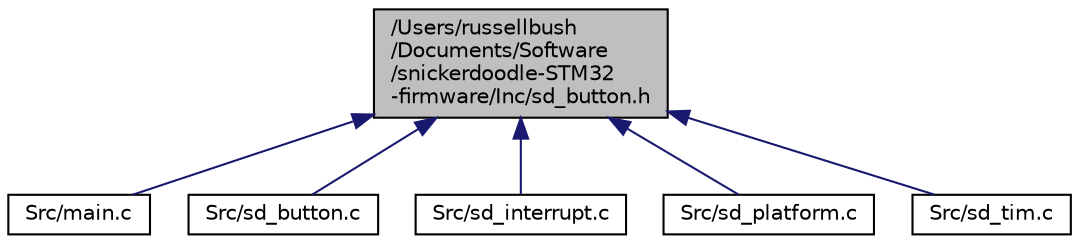 digraph "/Users/russellbush/Documents/Software/snickerdoodle-STM32-firmware/Inc/sd_button.h"
{
  edge [fontname="Helvetica",fontsize="10",labelfontname="Helvetica",labelfontsize="10"];
  node [fontname="Helvetica",fontsize="10",shape=record];
  Node1 [label="/Users/russellbush\l/Documents/Software\l/snickerdoodle-STM32\l-firmware/Inc/sd_button.h",height=0.2,width=0.4,color="black", fillcolor="grey75", style="filled", fontcolor="black"];
  Node1 -> Node2 [dir="back",color="midnightblue",fontsize="10",style="solid"];
  Node2 [label="Src/main.c",height=0.2,width=0.4,color="black", fillcolor="white", style="filled",URL="$main_8c.html",tooltip="Platform Controller Main Program Body  FreeBSD. "];
  Node1 -> Node3 [dir="back",color="midnightblue",fontsize="10",style="solid"];
  Node3 [label="Src/sd_button.c",height=0.2,width=0.4,color="black", fillcolor="white", style="filled",URL="$sd__button_8c.html",tooltip="Button handling  FreeBSD. "];
  Node1 -> Node4 [dir="back",color="midnightblue",fontsize="10",style="solid"];
  Node4 [label="Src/sd_interrupt.c",height=0.2,width=0.4,color="black", fillcolor="white", style="filled",URL="$sd__interrupt_8c.html",tooltip="Interrupt Handlers  FreeBSD. "];
  Node1 -> Node5 [dir="back",color="midnightblue",fontsize="10",style="solid"];
  Node5 [label="Src/sd_platform.c",height=0.2,width=0.4,color="black", fillcolor="white", style="filled",URL="$sd__platform_8c.html",tooltip="Snickerdoodle Platform Controller Functions  FreeBSD. "];
  Node1 -> Node6 [dir="back",color="midnightblue",fontsize="10",style="solid"];
  Node6 [label="Src/sd_tim.c",height=0.2,width=0.4,color="black", fillcolor="white", style="filled",URL="$sd__tim_8c.html",tooltip="Timer Control Functions  FreeBSD. "];
}
